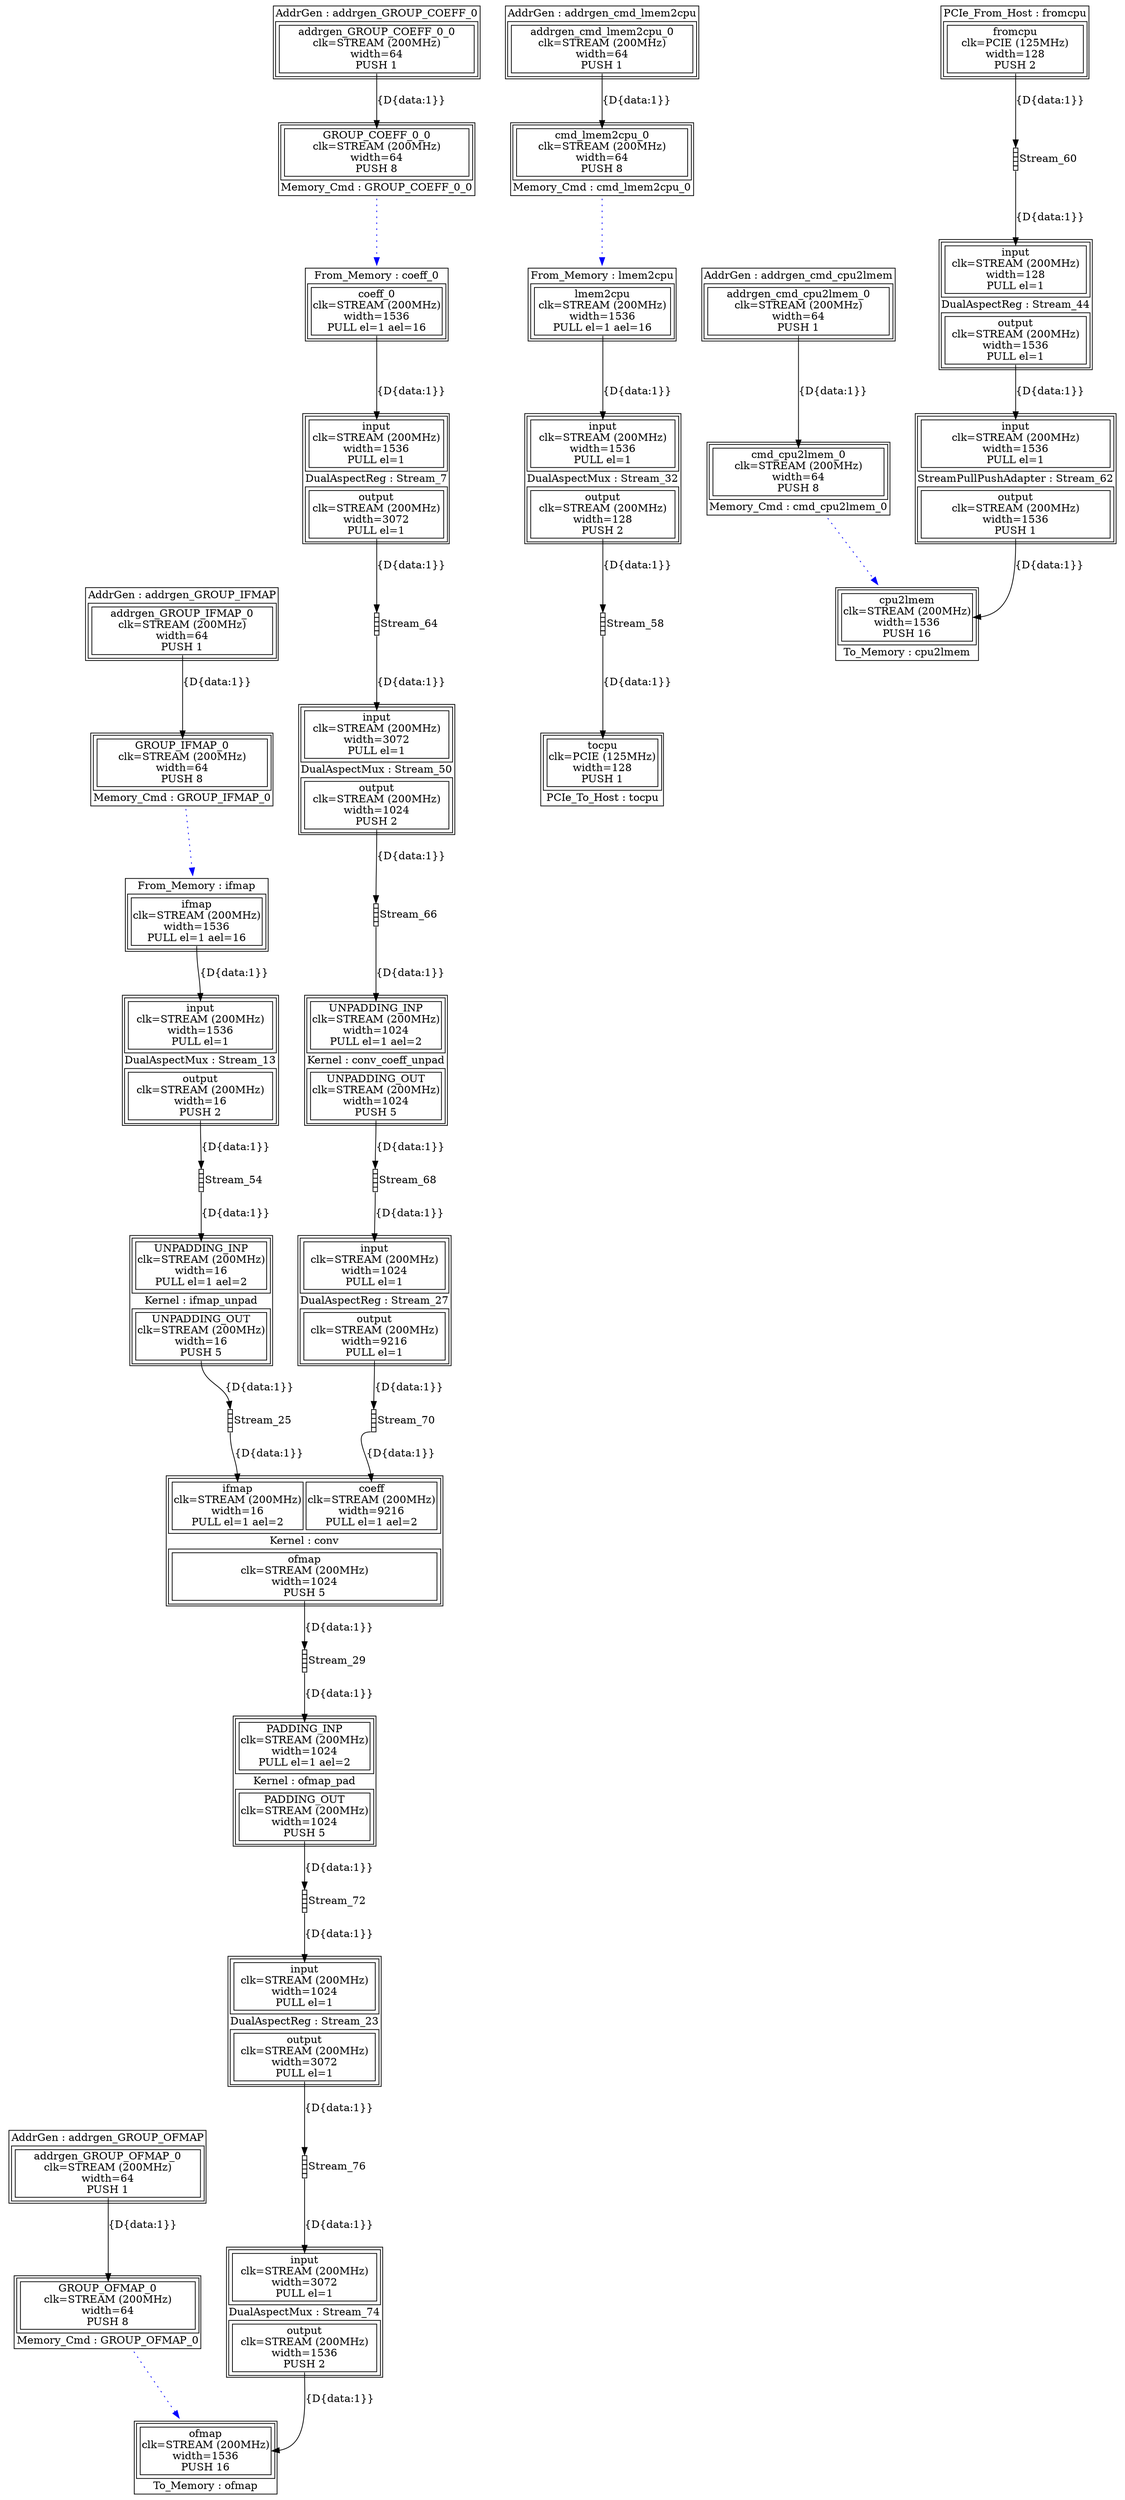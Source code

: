 digraph manager_compiler_graph {
conv[shape=plaintext, label=<<TABLE  BORDER="1" CELLPADDING="1" CELLSPACING="1"><TR><TD BGCOLOR="white" BORDER="0" PORT="inputs" ROWSPAN="1" COLSPAN="1"><TABLE  BORDER="1" CELLPADDING="1" CELLSPACING="4"><TR><TD BGCOLOR="white" BORDER="1" PORT="ifmap" ROWSPAN="1" COLSPAN="1">ifmap<BR/>clk=STREAM (200MHz)<BR/>width=16<BR/>PULL el=1 ael=2</TD><TD BGCOLOR="white" BORDER="1" PORT="coeff" ROWSPAN="1" COLSPAN="1">coeff<BR/>clk=STREAM (200MHz)<BR/>width=9216<BR/>PULL el=1 ael=2</TD></TR></TABLE></TD></TR><TR><TD BGCOLOR="white" BORDER="0" PORT="node_info" ROWSPAN="1" COLSPAN="1">Kernel : conv</TD></TR><TR><TD BGCOLOR="white" BORDER="0" PORT="outputs" ROWSPAN="1" COLSPAN="1"><TABLE  BORDER="1" CELLPADDING="1" CELLSPACING="4"><TR><TD BGCOLOR="white" BORDER="1" PORT="ofmap" ROWSPAN="1" COLSPAN="1">ofmap<BR/>clk=STREAM (200MHz)<BR/>width=1024<BR/>PUSH 5</TD></TR></TABLE></TD></TR></TABLE>>];
conv_coeff_unpad[shape=plaintext, label=<<TABLE  BORDER="1" CELLPADDING="1" CELLSPACING="1"><TR><TD BGCOLOR="white" BORDER="0" PORT="inputs" ROWSPAN="1" COLSPAN="1"><TABLE  BORDER="1" CELLPADDING="1" CELLSPACING="4"><TR><TD BGCOLOR="white" BORDER="1" PORT="UNPADDING_INP" ROWSPAN="1" COLSPAN="1">UNPADDING_INP<BR/>clk=STREAM (200MHz)<BR/>width=1024<BR/>PULL el=1 ael=2</TD></TR></TABLE></TD></TR><TR><TD BGCOLOR="white" BORDER="0" PORT="node_info" ROWSPAN="1" COLSPAN="1">Kernel : conv_coeff_unpad</TD></TR><TR><TD BGCOLOR="white" BORDER="0" PORT="outputs" ROWSPAN="1" COLSPAN="1"><TABLE  BORDER="1" CELLPADDING="1" CELLSPACING="4"><TR><TD BGCOLOR="white" BORDER="1" PORT="UNPADDING_OUT" ROWSPAN="1" COLSPAN="1">UNPADDING_OUT<BR/>clk=STREAM (200MHz)<BR/>width=1024<BR/>PUSH 5</TD></TR></TABLE></TD></TR></TABLE>>];
ifmap_unpad[shape=plaintext, label=<<TABLE  BORDER="1" CELLPADDING="1" CELLSPACING="1"><TR><TD BGCOLOR="white" BORDER="0" PORT="inputs" ROWSPAN="1" COLSPAN="1"><TABLE  BORDER="1" CELLPADDING="1" CELLSPACING="4"><TR><TD BGCOLOR="white" BORDER="1" PORT="UNPADDING_INP" ROWSPAN="1" COLSPAN="1">UNPADDING_INP<BR/>clk=STREAM (200MHz)<BR/>width=16<BR/>PULL el=1 ael=2</TD></TR></TABLE></TD></TR><TR><TD BGCOLOR="white" BORDER="0" PORT="node_info" ROWSPAN="1" COLSPAN="1">Kernel : ifmap_unpad</TD></TR><TR><TD BGCOLOR="white" BORDER="0" PORT="outputs" ROWSPAN="1" COLSPAN="1"><TABLE  BORDER="1" CELLPADDING="1" CELLSPACING="4"><TR><TD BGCOLOR="white" BORDER="1" PORT="UNPADDING_OUT" ROWSPAN="1" COLSPAN="1">UNPADDING_OUT<BR/>clk=STREAM (200MHz)<BR/>width=16<BR/>PUSH 5</TD></TR></TABLE></TD></TR></TABLE>>];
ofmap_pad[shape=plaintext, label=<<TABLE  BORDER="1" CELLPADDING="1" CELLSPACING="1"><TR><TD BGCOLOR="white" BORDER="0" PORT="inputs" ROWSPAN="1" COLSPAN="1"><TABLE  BORDER="1" CELLPADDING="1" CELLSPACING="4"><TR><TD BGCOLOR="white" BORDER="1" PORT="PADDING_INP" ROWSPAN="1" COLSPAN="1">PADDING_INP<BR/>clk=STREAM (200MHz)<BR/>width=1024<BR/>PULL el=1 ael=2</TD></TR></TABLE></TD></TR><TR><TD BGCOLOR="white" BORDER="0" PORT="node_info" ROWSPAN="1" COLSPAN="1">Kernel : ofmap_pad</TD></TR><TR><TD BGCOLOR="white" BORDER="0" PORT="outputs" ROWSPAN="1" COLSPAN="1"><TABLE  BORDER="1" CELLPADDING="1" CELLSPACING="4"><TR><TD BGCOLOR="white" BORDER="1" PORT="PADDING_OUT" ROWSPAN="1" COLSPAN="1">PADDING_OUT<BR/>clk=STREAM (200MHz)<BR/>width=1024<BR/>PUSH 5</TD></TR></TABLE></TD></TR></TABLE>>];
addrgen_GROUP_IFMAP[shape=plaintext, label=<<TABLE  BORDER="1" CELLPADDING="1" CELLSPACING="1"><TR><TD BGCOLOR="white" BORDER="0" PORT="node_info" ROWSPAN="1" COLSPAN="1">AddrGen : addrgen_GROUP_IFMAP</TD></TR><TR><TD BGCOLOR="white" BORDER="0" PORT="outputs" ROWSPAN="1" COLSPAN="1"><TABLE  BORDER="1" CELLPADDING="1" CELLSPACING="4"><TR><TD BGCOLOR="white" BORDER="1" PORT="addrgen_GROUP_IFMAP_0" ROWSPAN="1" COLSPAN="1">addrgen_GROUP_IFMAP_0<BR/>clk=STREAM (200MHz)<BR/>width=64<BR/>PUSH 1</TD></TR></TABLE></TD></TR></TABLE>>];
addrgen_GROUP_OFMAP[shape=plaintext, label=<<TABLE  BORDER="1" CELLPADDING="1" CELLSPACING="1"><TR><TD BGCOLOR="white" BORDER="0" PORT="node_info" ROWSPAN="1" COLSPAN="1">AddrGen : addrgen_GROUP_OFMAP</TD></TR><TR><TD BGCOLOR="white" BORDER="0" PORT="outputs" ROWSPAN="1" COLSPAN="1"><TABLE  BORDER="1" CELLPADDING="1" CELLSPACING="4"><TR><TD BGCOLOR="white" BORDER="1" PORT="addrgen_GROUP_OFMAP_0" ROWSPAN="1" COLSPAN="1">addrgen_GROUP_OFMAP_0<BR/>clk=STREAM (200MHz)<BR/>width=64<BR/>PUSH 1</TD></TR></TABLE></TD></TR></TABLE>>];
addrgen_GROUP_COEFF_0[shape=plaintext, label=<<TABLE  BORDER="1" CELLPADDING="1" CELLSPACING="1"><TR><TD BGCOLOR="white" BORDER="0" PORT="node_info" ROWSPAN="1" COLSPAN="1">AddrGen : addrgen_GROUP_COEFF_0</TD></TR><TR><TD BGCOLOR="white" BORDER="0" PORT="outputs" ROWSPAN="1" COLSPAN="1"><TABLE  BORDER="1" CELLPADDING="1" CELLSPACING="4"><TR><TD BGCOLOR="white" BORDER="1" PORT="addrgen_GROUP_COEFF_0_0" ROWSPAN="1" COLSPAN="1">addrgen_GROUP_COEFF_0_0<BR/>clk=STREAM (200MHz)<BR/>width=64<BR/>PUSH 1</TD></TR></TABLE></TD></TR></TABLE>>];
GROUP_COEFF_0_0[shape=plaintext, label=<<TABLE  BORDER="1" CELLPADDING="1" CELLSPACING="1"><TR><TD BGCOLOR="white" BORDER="0" PORT="inputs" ROWSPAN="1" COLSPAN="1"><TABLE  BORDER="1" CELLPADDING="1" CELLSPACING="4"><TR><TD BGCOLOR="white" BORDER="1" PORT="GROUP_COEFF_0_0" ROWSPAN="1" COLSPAN="1">GROUP_COEFF_0_0<BR/>clk=STREAM (200MHz)<BR/>width=64<BR/>PUSH 8</TD></TR></TABLE></TD></TR><TR><TD BGCOLOR="white" BORDER="0" PORT="node_info" ROWSPAN="1" COLSPAN="1">Memory_Cmd : GROUP_COEFF_0_0</TD></TR></TABLE>>];
coeff_0[shape=plaintext, label=<<TABLE  BORDER="1" CELLPADDING="1" CELLSPACING="1"><TR><TD BGCOLOR="white" BORDER="0" PORT="node_info" ROWSPAN="1" COLSPAN="1">From_Memory : coeff_0</TD></TR><TR><TD BGCOLOR="white" BORDER="0" PORT="outputs" ROWSPAN="1" COLSPAN="1"><TABLE  BORDER="1" CELLPADDING="1" CELLSPACING="4"><TR><TD BGCOLOR="white" BORDER="1" PORT="coeff_0" ROWSPAN="1" COLSPAN="1">coeff_0<BR/>clk=STREAM (200MHz)<BR/>width=1536<BR/>PULL el=1 ael=16</TD></TR></TABLE></TD></TR></TABLE>>];
GROUP_IFMAP_0[shape=plaintext, label=<<TABLE  BORDER="1" CELLPADDING="1" CELLSPACING="1"><TR><TD BGCOLOR="white" BORDER="0" PORT="inputs" ROWSPAN="1" COLSPAN="1"><TABLE  BORDER="1" CELLPADDING="1" CELLSPACING="4"><TR><TD BGCOLOR="white" BORDER="1" PORT="GROUP_IFMAP_0" ROWSPAN="1" COLSPAN="1">GROUP_IFMAP_0<BR/>clk=STREAM (200MHz)<BR/>width=64<BR/>PUSH 8</TD></TR></TABLE></TD></TR><TR><TD BGCOLOR="white" BORDER="0" PORT="node_info" ROWSPAN="1" COLSPAN="1">Memory_Cmd : GROUP_IFMAP_0</TD></TR></TABLE>>];
ifmap[shape=plaintext, label=<<TABLE  BORDER="1" CELLPADDING="1" CELLSPACING="1"><TR><TD BGCOLOR="white" BORDER="0" PORT="node_info" ROWSPAN="1" COLSPAN="1">From_Memory : ifmap</TD></TR><TR><TD BGCOLOR="white" BORDER="0" PORT="outputs" ROWSPAN="1" COLSPAN="1"><TABLE  BORDER="1" CELLPADDING="1" CELLSPACING="4"><TR><TD BGCOLOR="white" BORDER="1" PORT="ifmap" ROWSPAN="1" COLSPAN="1">ifmap<BR/>clk=STREAM (200MHz)<BR/>width=1536<BR/>PULL el=1 ael=16</TD></TR></TABLE></TD></TR></TABLE>>];
GROUP_OFMAP_0[shape=plaintext, label=<<TABLE  BORDER="1" CELLPADDING="1" CELLSPACING="1"><TR><TD BGCOLOR="white" BORDER="0" PORT="inputs" ROWSPAN="1" COLSPAN="1"><TABLE  BORDER="1" CELLPADDING="1" CELLSPACING="4"><TR><TD BGCOLOR="white" BORDER="1" PORT="GROUP_OFMAP_0" ROWSPAN="1" COLSPAN="1">GROUP_OFMAP_0<BR/>clk=STREAM (200MHz)<BR/>width=64<BR/>PUSH 8</TD></TR></TABLE></TD></TR><TR><TD BGCOLOR="white" BORDER="0" PORT="node_info" ROWSPAN="1" COLSPAN="1">Memory_Cmd : GROUP_OFMAP_0</TD></TR></TABLE>>];
ofmap[shape=plaintext, label=<<TABLE  BORDER="1" CELLPADDING="1" CELLSPACING="1"><TR><TD BGCOLOR="white" BORDER="0" PORT="inputs" ROWSPAN="1" COLSPAN="1"><TABLE  BORDER="1" CELLPADDING="1" CELLSPACING="4"><TR><TD BGCOLOR="white" BORDER="1" PORT="ofmap" ROWSPAN="1" COLSPAN="1">ofmap<BR/>clk=STREAM (200MHz)<BR/>width=1536<BR/>PUSH 16</TD></TR></TABLE></TD></TR><TR><TD BGCOLOR="white" BORDER="0" PORT="node_info" ROWSPAN="1" COLSPAN="1">To_Memory : ofmap</TD></TR></TABLE>>];
tocpu[shape=plaintext, label=<<TABLE  BORDER="1" CELLPADDING="1" CELLSPACING="1"><TR><TD BGCOLOR="white" BORDER="0" PORT="inputs" ROWSPAN="1" COLSPAN="1"><TABLE  BORDER="1" CELLPADDING="1" CELLSPACING="4"><TR><TD BGCOLOR="white" BORDER="1" PORT="tocpu" ROWSPAN="1" COLSPAN="1">tocpu<BR/>clk=PCIE (125MHz)<BR/>width=128<BR/>PUSH 1</TD></TR></TABLE></TD></TR><TR><TD BGCOLOR="white" BORDER="0" PORT="node_info" ROWSPAN="1" COLSPAN="1">PCIe_To_Host : tocpu</TD></TR></TABLE>>];
addrgen_cmd_lmem2cpu[shape=plaintext, label=<<TABLE  BORDER="1" CELLPADDING="1" CELLSPACING="1"><TR><TD BGCOLOR="white" BORDER="0" PORT="node_info" ROWSPAN="1" COLSPAN="1">AddrGen : addrgen_cmd_lmem2cpu</TD></TR><TR><TD BGCOLOR="white" BORDER="0" PORT="outputs" ROWSPAN="1" COLSPAN="1"><TABLE  BORDER="1" CELLPADDING="1" CELLSPACING="4"><TR><TD BGCOLOR="white" BORDER="1" PORT="addrgen_cmd_lmem2cpu_0" ROWSPAN="1" COLSPAN="1">addrgen_cmd_lmem2cpu_0<BR/>clk=STREAM (200MHz)<BR/>width=64<BR/>PUSH 1</TD></TR></TABLE></TD></TR></TABLE>>];
cmd_lmem2cpu_0[shape=plaintext, label=<<TABLE  BORDER="1" CELLPADDING="1" CELLSPACING="1"><TR><TD BGCOLOR="white" BORDER="0" PORT="inputs" ROWSPAN="1" COLSPAN="1"><TABLE  BORDER="1" CELLPADDING="1" CELLSPACING="4"><TR><TD BGCOLOR="white" BORDER="1" PORT="cmd_lmem2cpu_0" ROWSPAN="1" COLSPAN="1">cmd_lmem2cpu_0<BR/>clk=STREAM (200MHz)<BR/>width=64<BR/>PUSH 8</TD></TR></TABLE></TD></TR><TR><TD BGCOLOR="white" BORDER="0" PORT="node_info" ROWSPAN="1" COLSPAN="1">Memory_Cmd : cmd_lmem2cpu_0</TD></TR></TABLE>>];
lmem2cpu[shape=plaintext, label=<<TABLE  BORDER="1" CELLPADDING="1" CELLSPACING="1"><TR><TD BGCOLOR="white" BORDER="0" PORT="node_info" ROWSPAN="1" COLSPAN="1">From_Memory : lmem2cpu</TD></TR><TR><TD BGCOLOR="white" BORDER="0" PORT="outputs" ROWSPAN="1" COLSPAN="1"><TABLE  BORDER="1" CELLPADDING="1" CELLSPACING="4"><TR><TD BGCOLOR="white" BORDER="1" PORT="lmem2cpu" ROWSPAN="1" COLSPAN="1">lmem2cpu<BR/>clk=STREAM (200MHz)<BR/>width=1536<BR/>PULL el=1 ael=16</TD></TR></TABLE></TD></TR></TABLE>>];
addrgen_cmd_cpu2lmem[shape=plaintext, label=<<TABLE  BORDER="1" CELLPADDING="1" CELLSPACING="1"><TR><TD BGCOLOR="white" BORDER="0" PORT="node_info" ROWSPAN="1" COLSPAN="1">AddrGen : addrgen_cmd_cpu2lmem</TD></TR><TR><TD BGCOLOR="white" BORDER="0" PORT="outputs" ROWSPAN="1" COLSPAN="1"><TABLE  BORDER="1" CELLPADDING="1" CELLSPACING="4"><TR><TD BGCOLOR="white" BORDER="1" PORT="addrgen_cmd_cpu2lmem_0" ROWSPAN="1" COLSPAN="1">addrgen_cmd_cpu2lmem_0<BR/>clk=STREAM (200MHz)<BR/>width=64<BR/>PUSH 1</TD></TR></TABLE></TD></TR></TABLE>>];
cmd_cpu2lmem_0[shape=plaintext, label=<<TABLE  BORDER="1" CELLPADDING="1" CELLSPACING="1"><TR><TD BGCOLOR="white" BORDER="0" PORT="inputs" ROWSPAN="1" COLSPAN="1"><TABLE  BORDER="1" CELLPADDING="1" CELLSPACING="4"><TR><TD BGCOLOR="white" BORDER="1" PORT="cmd_cpu2lmem_0" ROWSPAN="1" COLSPAN="1">cmd_cpu2lmem_0<BR/>clk=STREAM (200MHz)<BR/>width=64<BR/>PUSH 8</TD></TR></TABLE></TD></TR><TR><TD BGCOLOR="white" BORDER="0" PORT="node_info" ROWSPAN="1" COLSPAN="1">Memory_Cmd : cmd_cpu2lmem_0</TD></TR></TABLE>>];
cpu2lmem[shape=plaintext, label=<<TABLE  BORDER="1" CELLPADDING="1" CELLSPACING="1"><TR><TD BGCOLOR="white" BORDER="0" PORT="inputs" ROWSPAN="1" COLSPAN="1"><TABLE  BORDER="1" CELLPADDING="1" CELLSPACING="4"><TR><TD BGCOLOR="white" BORDER="1" PORT="cpu2lmem" ROWSPAN="1" COLSPAN="1">cpu2lmem<BR/>clk=STREAM (200MHz)<BR/>width=1536<BR/>PUSH 16</TD></TR></TABLE></TD></TR><TR><TD BGCOLOR="white" BORDER="0" PORT="node_info" ROWSPAN="1" COLSPAN="1">To_Memory : cpu2lmem</TD></TR></TABLE>>];
fromcpu[shape=plaintext, label=<<TABLE  BORDER="1" CELLPADDING="1" CELLSPACING="1"><TR><TD BGCOLOR="white" BORDER="0" PORT="node_info" ROWSPAN="1" COLSPAN="1">PCIe_From_Host : fromcpu</TD></TR><TR><TD BGCOLOR="white" BORDER="0" PORT="outputs" ROWSPAN="1" COLSPAN="1"><TABLE  BORDER="1" CELLPADDING="1" CELLSPACING="4"><TR><TD BGCOLOR="white" BORDER="1" PORT="fromcpu" ROWSPAN="1" COLSPAN="1">fromcpu<BR/>clk=PCIE (125MHz)<BR/>width=128<BR/>PUSH 2</TD></TR></TABLE></TD></TR></TABLE>>];
Stream_7[shape=plaintext, label=<<TABLE  BORDER="1" CELLPADDING="1" CELLSPACING="1"><TR><TD BGCOLOR="white" BORDER="0" PORT="inputs" ROWSPAN="1" COLSPAN="1"><TABLE  BORDER="1" CELLPADDING="1" CELLSPACING="4"><TR><TD BGCOLOR="white" BORDER="1" PORT="input" ROWSPAN="1" COLSPAN="1">input<BR/>clk=STREAM (200MHz)<BR/>width=1536<BR/>PULL el=1</TD></TR></TABLE></TD></TR><TR><TD BGCOLOR="white" BORDER="0" PORT="node_info" ROWSPAN="1" COLSPAN="1">DualAspectReg : Stream_7</TD></TR><TR><TD BGCOLOR="white" BORDER="0" PORT="outputs" ROWSPAN="1" COLSPAN="1"><TABLE  BORDER="1" CELLPADDING="1" CELLSPACING="4"><TR><TD BGCOLOR="white" BORDER="1" PORT="output" ROWSPAN="1" COLSPAN="1">output<BR/>clk=STREAM (200MHz)<BR/>width=3072<BR/>PULL el=1</TD></TR></TABLE></TD></TR></TABLE>>];
Stream_13[shape=plaintext, label=<<TABLE  BORDER="1" CELLPADDING="1" CELLSPACING="1"><TR><TD BGCOLOR="white" BORDER="0" PORT="inputs" ROWSPAN="1" COLSPAN="1"><TABLE  BORDER="1" CELLPADDING="1" CELLSPACING="4"><TR><TD BGCOLOR="white" BORDER="1" PORT="input" ROWSPAN="1" COLSPAN="1">input<BR/>clk=STREAM (200MHz)<BR/>width=1536<BR/>PULL el=1</TD></TR></TABLE></TD></TR><TR><TD BGCOLOR="white" BORDER="0" PORT="node_info" ROWSPAN="1" COLSPAN="1">DualAspectMux : Stream_13</TD></TR><TR><TD BGCOLOR="white" BORDER="0" PORT="outputs" ROWSPAN="1" COLSPAN="1"><TABLE  BORDER="1" CELLPADDING="1" CELLSPACING="4"><TR><TD BGCOLOR="white" BORDER="1" PORT="output" ROWSPAN="1" COLSPAN="1">output<BR/>clk=STREAM (200MHz)<BR/>width=16<BR/>PUSH 2</TD></TR></TABLE></TD></TR></TABLE>>];
Stream_32[shape=plaintext, label=<<TABLE  BORDER="1" CELLPADDING="1" CELLSPACING="1"><TR><TD BGCOLOR="white" BORDER="0" PORT="inputs" ROWSPAN="1" COLSPAN="1"><TABLE  BORDER="1" CELLPADDING="1" CELLSPACING="4"><TR><TD BGCOLOR="white" BORDER="1" PORT="input" ROWSPAN="1" COLSPAN="1">input<BR/>clk=STREAM (200MHz)<BR/>width=1536<BR/>PULL el=1</TD></TR></TABLE></TD></TR><TR><TD BGCOLOR="white" BORDER="0" PORT="node_info" ROWSPAN="1" COLSPAN="1">DualAspectMux : Stream_32</TD></TR><TR><TD BGCOLOR="white" BORDER="0" PORT="outputs" ROWSPAN="1" COLSPAN="1"><TABLE  BORDER="1" CELLPADDING="1" CELLSPACING="4"><TR><TD BGCOLOR="white" BORDER="1" PORT="output" ROWSPAN="1" COLSPAN="1">output<BR/>clk=STREAM (200MHz)<BR/>width=128<BR/>PUSH 2</TD></TR></TABLE></TD></TR></TABLE>>];
Stream_44[shape=plaintext, label=<<TABLE  BORDER="1" CELLPADDING="1" CELLSPACING="1"><TR><TD BGCOLOR="white" BORDER="0" PORT="inputs" ROWSPAN="1" COLSPAN="1"><TABLE  BORDER="1" CELLPADDING="1" CELLSPACING="4"><TR><TD BGCOLOR="white" BORDER="1" PORT="input" ROWSPAN="1" COLSPAN="1">input<BR/>clk=STREAM (200MHz)<BR/>width=128<BR/>PULL el=1</TD></TR></TABLE></TD></TR><TR><TD BGCOLOR="white" BORDER="0" PORT="node_info" ROWSPAN="1" COLSPAN="1">DualAspectReg : Stream_44</TD></TR><TR><TD BGCOLOR="white" BORDER="0" PORT="outputs" ROWSPAN="1" COLSPAN="1"><TABLE  BORDER="1" CELLPADDING="1" CELLSPACING="4"><TR><TD BGCOLOR="white" BORDER="1" PORT="output" ROWSPAN="1" COLSPAN="1">output<BR/>clk=STREAM (200MHz)<BR/>width=1536<BR/>PULL el=1</TD></TR></TABLE></TD></TR></TABLE>>];
Stream_50[shape=plaintext, label=<<TABLE  BORDER="1" CELLPADDING="1" CELLSPACING="1"><TR><TD BGCOLOR="white" BORDER="0" PORT="inputs" ROWSPAN="1" COLSPAN="1"><TABLE  BORDER="1" CELLPADDING="1" CELLSPACING="4"><TR><TD BGCOLOR="white" BORDER="1" PORT="input" ROWSPAN="1" COLSPAN="1">input<BR/>clk=STREAM (200MHz)<BR/>width=3072<BR/>PULL el=1</TD></TR></TABLE></TD></TR><TR><TD BGCOLOR="white" BORDER="0" PORT="node_info" ROWSPAN="1" COLSPAN="1">DualAspectMux : Stream_50</TD></TR><TR><TD BGCOLOR="white" BORDER="0" PORT="outputs" ROWSPAN="1" COLSPAN="1"><TABLE  BORDER="1" CELLPADDING="1" CELLSPACING="4"><TR><TD BGCOLOR="white" BORDER="1" PORT="output" ROWSPAN="1" COLSPAN="1">output<BR/>clk=STREAM (200MHz)<BR/>width=1024<BR/>PUSH 2</TD></TR></TABLE></TD></TR></TABLE>>];
Stream_27[shape=plaintext, label=<<TABLE  BORDER="1" CELLPADDING="1" CELLSPACING="1"><TR><TD BGCOLOR="white" BORDER="0" PORT="inputs" ROWSPAN="1" COLSPAN="1"><TABLE  BORDER="1" CELLPADDING="1" CELLSPACING="4"><TR><TD BGCOLOR="white" BORDER="1" PORT="input" ROWSPAN="1" COLSPAN="1">input<BR/>clk=STREAM (200MHz)<BR/>width=1024<BR/>PULL el=1</TD></TR></TABLE></TD></TR><TR><TD BGCOLOR="white" BORDER="0" PORT="node_info" ROWSPAN="1" COLSPAN="1">DualAspectReg : Stream_27</TD></TR><TR><TD BGCOLOR="white" BORDER="0" PORT="outputs" ROWSPAN="1" COLSPAN="1"><TABLE  BORDER="1" CELLPADDING="1" CELLSPACING="4"><TR><TD BGCOLOR="white" BORDER="1" PORT="output" ROWSPAN="1" COLSPAN="1">output<BR/>clk=STREAM (200MHz)<BR/>width=9216<BR/>PULL el=1</TD></TR></TABLE></TD></TR></TABLE>>];
Stream_23[shape=plaintext, label=<<TABLE  BORDER="1" CELLPADDING="1" CELLSPACING="1"><TR><TD BGCOLOR="white" BORDER="0" PORT="inputs" ROWSPAN="1" COLSPAN="1"><TABLE  BORDER="1" CELLPADDING="1" CELLSPACING="4"><TR><TD BGCOLOR="white" BORDER="1" PORT="input" ROWSPAN="1" COLSPAN="1">input<BR/>clk=STREAM (200MHz)<BR/>width=1024<BR/>PULL el=1</TD></TR></TABLE></TD></TR><TR><TD BGCOLOR="white" BORDER="0" PORT="node_info" ROWSPAN="1" COLSPAN="1">DualAspectReg : Stream_23</TD></TR><TR><TD BGCOLOR="white" BORDER="0" PORT="outputs" ROWSPAN="1" COLSPAN="1"><TABLE  BORDER="1" CELLPADDING="1" CELLSPACING="4"><TR><TD BGCOLOR="white" BORDER="1" PORT="output" ROWSPAN="1" COLSPAN="1">output<BR/>clk=STREAM (200MHz)<BR/>width=3072<BR/>PULL el=1</TD></TR></TABLE></TD></TR></TABLE>>];
Stream_74[shape=plaintext, label=<<TABLE  BORDER="1" CELLPADDING="1" CELLSPACING="1"><TR><TD BGCOLOR="white" BORDER="0" PORT="inputs" ROWSPAN="1" COLSPAN="1"><TABLE  BORDER="1" CELLPADDING="1" CELLSPACING="4"><TR><TD BGCOLOR="white" BORDER="1" PORT="input" ROWSPAN="1" COLSPAN="1">input<BR/>clk=STREAM (200MHz)<BR/>width=3072<BR/>PULL el=1</TD></TR></TABLE></TD></TR><TR><TD BGCOLOR="white" BORDER="0" PORT="node_info" ROWSPAN="1" COLSPAN="1">DualAspectMux : Stream_74</TD></TR><TR><TD BGCOLOR="white" BORDER="0" PORT="outputs" ROWSPAN="1" COLSPAN="1"><TABLE  BORDER="1" CELLPADDING="1" CELLSPACING="4"><TR><TD BGCOLOR="white" BORDER="1" PORT="output" ROWSPAN="1" COLSPAN="1">output<BR/>clk=STREAM (200MHz)<BR/>width=1536<BR/>PUSH 2</TD></TR></TABLE></TD></TR></TABLE>>];
Stream_62[shape=plaintext, label=<<TABLE  BORDER="1" CELLPADDING="1" CELLSPACING="1"><TR><TD BGCOLOR="white" BORDER="0" PORT="inputs" ROWSPAN="1" COLSPAN="1"><TABLE  BORDER="1" CELLPADDING="1" CELLSPACING="4"><TR><TD BGCOLOR="white" BORDER="1" PORT="input" ROWSPAN="1" COLSPAN="1">input<BR/>clk=STREAM (200MHz)<BR/>width=1536<BR/>PULL el=1</TD></TR></TABLE></TD></TR><TR><TD BGCOLOR="white" BORDER="0" PORT="node_info" ROWSPAN="1" COLSPAN="1">StreamPullPushAdapter : Stream_62</TD></TR><TR><TD BGCOLOR="white" BORDER="0" PORT="outputs" ROWSPAN="1" COLSPAN="1"><TABLE  BORDER="1" CELLPADDING="1" CELLSPACING="4"><TR><TD BGCOLOR="white" BORDER="1" PORT="output" ROWSPAN="1" COLSPAN="1">output<BR/>clk=STREAM (200MHz)<BR/>width=1536<BR/>PUSH 1</TD></TR></TABLE></TD></TR></TABLE>>];
Stream_60[shape=plaintext, label=<<TABLE BORDER="0" CELLSPACING="0" CELLBORDER="1"> <TR><TD PORT="input"></TD><TD BORDER="0" ROWSPAN="6" WIDTH="1">Stream_60</TD></TR> <TR><TD></TD></TR> <TR><TD></TD></TR> <TR><TD></TD></TR> <TR><TD></TD></TR> <TR HEIGHT="0" CELLPADDING="0" BORDER="0" ><TD CELLPADDING="0" BORDER="0" PORT="output"></TD></TR> </TABLE>>];
Stream_64[shape=plaintext, label=<<TABLE BORDER="0" CELLSPACING="0" CELLBORDER="1"> <TR><TD PORT="input"></TD><TD BORDER="0" ROWSPAN="6" WIDTH="1">Stream_64</TD></TR> <TR><TD></TD></TR> <TR><TD></TD></TR> <TR><TD></TD></TR> <TR><TD></TD></TR> <TR HEIGHT="0" CELLPADDING="0" BORDER="0" ><TD CELLPADDING="0" BORDER="0" PORT="output"></TD></TR> </TABLE>>];
Stream_54[shape=plaintext, label=<<TABLE BORDER="0" CELLSPACING="0" CELLBORDER="1"> <TR><TD PORT="input"></TD><TD BORDER="0" ROWSPAN="6" WIDTH="1">Stream_54</TD></TR> <TR><TD></TD></TR> <TR><TD></TD></TR> <TR><TD></TD></TR> <TR><TD></TD></TR> <TR HEIGHT="0" CELLPADDING="0" BORDER="0" ><TD CELLPADDING="0" BORDER="0" PORT="output"></TD></TR> </TABLE>>];
Stream_58[shape=plaintext, label=<<TABLE BORDER="0" CELLSPACING="0" CELLBORDER="1"> <TR><TD PORT="input"></TD><TD BORDER="0" ROWSPAN="6" WIDTH="1">Stream_58</TD></TR> <TR><TD></TD></TR> <TR><TD></TD></TR> <TR><TD></TD></TR> <TR><TD></TD></TR> <TR HEIGHT="0" CELLPADDING="0" BORDER="0" ><TD CELLPADDING="0" BORDER="0" PORT="output"></TD></TR> </TABLE>>];
Stream_66[shape=plaintext, label=<<TABLE BORDER="0" CELLSPACING="0" CELLBORDER="1"> <TR><TD PORT="input"></TD><TD BORDER="0" ROWSPAN="6" WIDTH="1">Stream_66</TD></TR> <TR><TD></TD></TR> <TR><TD></TD></TR> <TR><TD></TD></TR> <TR><TD></TD></TR> <TR HEIGHT="0" CELLPADDING="0" BORDER="0" ><TD CELLPADDING="0" BORDER="0" PORT="output"></TD></TR> </TABLE>>];
Stream_68[shape=plaintext, label=<<TABLE BORDER="0" CELLSPACING="0" CELLBORDER="1"> <TR><TD PORT="input"></TD><TD BORDER="0" ROWSPAN="6" WIDTH="1">Stream_68</TD></TR> <TR><TD></TD></TR> <TR><TD></TD></TR> <TR><TD></TD></TR> <TR><TD></TD></TR> <TR HEIGHT="0" CELLPADDING="0" BORDER="0" ><TD CELLPADDING="0" BORDER="0" PORT="output"></TD></TR> </TABLE>>];
Stream_25[shape=plaintext, label=<<TABLE BORDER="0" CELLSPACING="0" CELLBORDER="1"> <TR><TD PORT="input"></TD><TD BORDER="0" ROWSPAN="6" WIDTH="1">Stream_25</TD></TR> <TR><TD></TD></TR> <TR><TD></TD></TR> <TR><TD></TD></TR> <TR><TD></TD></TR> <TR HEIGHT="0" CELLPADDING="0" BORDER="0" ><TD CELLPADDING="0" BORDER="0" PORT="output"></TD></TR> </TABLE>>];
Stream_70[shape=plaintext, label=<<TABLE BORDER="0" CELLSPACING="0" CELLBORDER="1"> <TR><TD PORT="input"></TD><TD BORDER="0" ROWSPAN="6" WIDTH="1">Stream_70</TD></TR> <TR><TD></TD></TR> <TR><TD></TD></TR> <TR><TD></TD></TR> <TR><TD></TD></TR> <TR HEIGHT="0" CELLPADDING="0" BORDER="0" ><TD CELLPADDING="0" BORDER="0" PORT="output"></TD></TR> </TABLE>>];
Stream_29[shape=plaintext, label=<<TABLE BORDER="0" CELLSPACING="0" CELLBORDER="1"> <TR><TD PORT="input"></TD><TD BORDER="0" ROWSPAN="6" WIDTH="1">Stream_29</TD></TR> <TR><TD></TD></TR> <TR><TD></TD></TR> <TR><TD></TD></TR> <TR><TD></TD></TR> <TR HEIGHT="0" CELLPADDING="0" BORDER="0" ><TD CELLPADDING="0" BORDER="0" PORT="output"></TD></TR> </TABLE>>];
Stream_72[shape=plaintext, label=<<TABLE BORDER="0" CELLSPACING="0" CELLBORDER="1"> <TR><TD PORT="input"></TD><TD BORDER="0" ROWSPAN="6" WIDTH="1">Stream_72</TD></TR> <TR><TD></TD></TR> <TR><TD></TD></TR> <TR><TD></TD></TR> <TR><TD></TD></TR> <TR HEIGHT="0" CELLPADDING="0" BORDER="0" ><TD CELLPADDING="0" BORDER="0" PORT="output"></TD></TR> </TABLE>>];
Stream_76[shape=plaintext, label=<<TABLE BORDER="0" CELLSPACING="0" CELLBORDER="1"> <TR><TD PORT="input"></TD><TD BORDER="0" ROWSPAN="6" WIDTH="1">Stream_76</TD></TR> <TR><TD></TD></TR> <TR><TD></TD></TR> <TR><TD></TD></TR> <TR><TD></TD></TR> <TR HEIGHT="0" CELLPADDING="0" BORDER="0" ><TD CELLPADDING="0" BORDER="0" PORT="output"></TD></TR> </TABLE>>];
addrgen_GROUP_COEFF_0 -> GROUP_COEFF_0_0 [headport="GROUP_COEFF_0_0" tailport="addrgen_GROUP_COEFF_0_0" label="{D{data:1}}"]
coeff_0 -> Stream_7 [headport="input" tailport="coeff_0" label="{D{data:1}}"]
addrgen_GROUP_IFMAP -> GROUP_IFMAP_0 [headport="GROUP_IFMAP_0" tailport="addrgen_GROUP_IFMAP_0" label="{D{data:1}}"]
ifmap -> Stream_13 [headport="input" tailport="ifmap" label="{D{data:1}}"]
addrgen_GROUP_OFMAP -> GROUP_OFMAP_0 [headport="GROUP_OFMAP_0" tailport="addrgen_GROUP_OFMAP_0" label="{D{data:1}}"]
ofmap_pad -> Stream_72 [headport="input" tailport="PADDING_OUT" label="{D{data:1}}"]
ifmap_unpad -> Stream_25 [headport="input" tailport="UNPADDING_OUT" label="{D{data:1}}"]
conv_coeff_unpad -> Stream_68 [headport="input" tailport="UNPADDING_OUT" label="{D{data:1}}"]
conv -> Stream_29 [headport="input" tailport="ofmap" label="{D{data:1}}"]
addrgen_cmd_lmem2cpu -> cmd_lmem2cpu_0 [headport="cmd_lmem2cpu_0" tailport="addrgen_cmd_lmem2cpu_0" label="{D{data:1}}"]
lmem2cpu -> Stream_32 [headport="input" tailport="lmem2cpu" label="{D{data:1}}"]
addrgen_cmd_cpu2lmem -> cmd_cpu2lmem_0 [headport="cmd_cpu2lmem_0" tailport="addrgen_cmd_cpu2lmem_0" label="{D{data:1}}"]
fromcpu -> Stream_60 [headport="input" tailport="fromcpu" label="{D{data:1}}"]
Stream_7 -> Stream_64 [headport="input" tailport="output" label="{D{data:1}}"]
Stream_13 -> Stream_54 [headport="input" tailport="output" label="{D{data:1}}"]
Stream_32 -> Stream_58 [headport="input" tailport="output" label="{D{data:1}}"]
Stream_44 -> Stream_62 [headport="input" tailport="output" label="{D{data:1}}"]
Stream_50 -> Stream_66 [headport="input" tailport="output" label="{D{data:1}}"]
Stream_27 -> Stream_70 [headport="input" tailport="output" label="{D{data:1}}"]
Stream_23 -> Stream_76 [headport="input" tailport="output" label="{D{data:1}}"]
Stream_74 -> ofmap [headport="ofmap" tailport="output" label="{D{data:1}}"]
Stream_62 -> cpu2lmem [headport="cpu2lmem" tailport="output" label="{D{data:1}}"]
Stream_60 -> Stream_44 [headport="input" tailport="output" label="{D{data:1}}"]
Stream_64 -> Stream_50 [headport="input" tailport="output" label="{D{data:1}}"]
Stream_54 -> ifmap_unpad [headport="UNPADDING_INP" tailport="output" label="{D{data:1}}"]
Stream_58 -> tocpu [headport="tocpu" tailport="output" label="{D{data:1}}"]
Stream_66 -> conv_coeff_unpad [headport="UNPADDING_INP" tailport="output" label="{D{data:1}}"]
Stream_68 -> Stream_27 [headport="input" tailport="output" label="{D{data:1}}"]
Stream_25 -> conv [headport="ifmap" tailport="output" label="{D{data:1}}"]
Stream_70 -> conv [headport="coeff" tailport="output" label="{D{data:1}}"]
Stream_29 -> ofmap_pad [headport="PADDING_INP" tailport="output" label="{D{data:1}}"]
Stream_72 -> Stream_23 [headport="input" tailport="output" label="{D{data:1}}"]
Stream_76 -> Stream_74 [headport="input" tailport="output" label="{D{data:1}}"]
GROUP_COEFF_0_0 -> coeff_0 [color=blue style=dotted]
GROUP_IFMAP_0 -> ifmap [color=blue style=dotted]
GROUP_OFMAP_0 -> ofmap [color=blue style=dotted]
cmd_lmem2cpu_0 -> lmem2cpu [color=blue style=dotted]
cmd_cpu2lmem_0 -> cpu2lmem [color=blue style=dotted]
}
